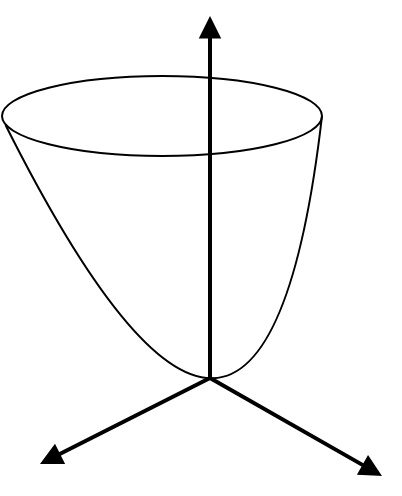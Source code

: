 <mxfile version="22.0.3" type="device">
  <diagram name="Pagina-1" id="5yOsAeGmpHp8Yc2NnJAo">
    <mxGraphModel dx="318" dy="234" grid="1" gridSize="10" guides="1" tooltips="1" connect="1" arrows="1" fold="1" page="1" pageScale="1" pageWidth="827" pageHeight="1169" math="0" shadow="0">
      <root>
        <mxCell id="0" />
        <mxCell id="1" parent="0" />
        <mxCell id="_HXmptB65QEtLHxAA9nA-1" value="" style="ellipse;whiteSpace=wrap;html=1;" vertex="1" parent="1">
          <mxGeometry x="420" y="390" width="160" height="40" as="geometry" />
        </mxCell>
        <mxCell id="_HXmptB65QEtLHxAA9nA-2" value="" style="endArrow=none;html=1;rounded=0;entryX=1;entryY=0.5;entryDx=0;entryDy=0;exitX=0.011;exitY=0.613;exitDx=0;exitDy=0;edgeStyle=orthogonalEdgeStyle;curved=1;exitPerimeter=0;" edge="1" parent="1" source="_HXmptB65QEtLHxAA9nA-1" target="_HXmptB65QEtLHxAA9nA-1">
          <mxGeometry width="50" height="50" relative="1" as="geometry">
            <mxPoint x="270" y="520" as="sourcePoint" />
            <mxPoint x="320" y="470" as="targetPoint" />
            <Array as="points">
              <mxPoint x="550" y="670" />
            </Array>
          </mxGeometry>
        </mxCell>
        <mxCell id="_HXmptB65QEtLHxAA9nA-3" value="" style="endArrow=block;html=1;rounded=0;strokeWidth=2;endFill=1;" edge="1" parent="1">
          <mxGeometry width="50" height="50" relative="1" as="geometry">
            <mxPoint x="524" y="541" as="sourcePoint" />
            <mxPoint x="524" y="360" as="targetPoint" />
          </mxGeometry>
        </mxCell>
        <mxCell id="_HXmptB65QEtLHxAA9nA-5" value="" style="endArrow=block;html=1;rounded=0;strokeWidth=2;endFill=1;" edge="1" parent="1">
          <mxGeometry width="50" height="50" relative="1" as="geometry">
            <mxPoint x="524" y="541" as="sourcePoint" />
            <mxPoint x="610" y="590" as="targetPoint" />
          </mxGeometry>
        </mxCell>
        <mxCell id="_HXmptB65QEtLHxAA9nA-6" value="" style="endArrow=block;html=1;rounded=0;strokeWidth=2;endFill=1;" edge="1" parent="1">
          <mxGeometry width="50" height="50" relative="1" as="geometry">
            <mxPoint x="524" y="541" as="sourcePoint" />
            <mxPoint x="439" y="584" as="targetPoint" />
          </mxGeometry>
        </mxCell>
      </root>
    </mxGraphModel>
  </diagram>
</mxfile>
